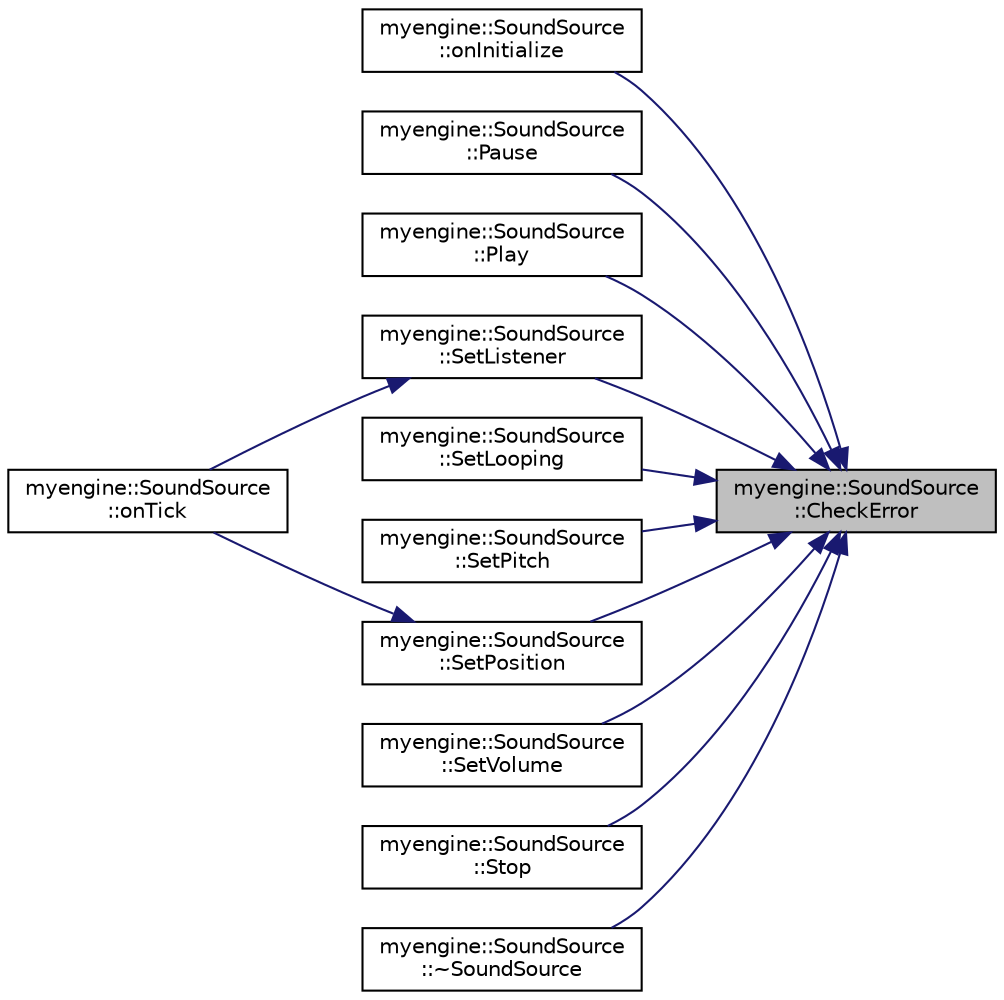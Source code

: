 digraph "myengine::SoundSource::CheckError"
{
 // LATEX_PDF_SIZE
  edge [fontname="Helvetica",fontsize="10",labelfontname="Helvetica",labelfontsize="10"];
  node [fontname="Helvetica",fontsize="10",shape=record];
  rankdir="RL";
  Node1 [label="myengine::SoundSource\l::CheckError",height=0.2,width=0.4,color="black", fillcolor="grey75", style="filled", fontcolor="black",tooltip="Error checking for audio."];
  Node1 -> Node2 [dir="back",color="midnightblue",fontsize="10",style="solid",fontname="Helvetica"];
  Node2 [label="myengine::SoundSource\l::onInitialize",height=0.2,width=0.4,color="black", fillcolor="white", style="filled",URL="$structmyengine_1_1_sound_source.html#ab82a6b009d8564e933901c69dad0ca66",tooltip="Intialises the SoundSource."];
  Node1 -> Node3 [dir="back",color="midnightblue",fontsize="10",style="solid",fontname="Helvetica"];
  Node3 [label="myengine::SoundSource\l::Pause",height=0.2,width=0.4,color="black", fillcolor="white", style="filled",URL="$structmyengine_1_1_sound_source.html#a8c4622bb75522247967ff4014a7ebc78",tooltip="Pauses the playing audio."];
  Node1 -> Node4 [dir="back",color="midnightblue",fontsize="10",style="solid",fontname="Helvetica"];
  Node4 [label="myengine::SoundSource\l::Play",height=0.2,width=0.4,color="black", fillcolor="white", style="filled",URL="$structmyengine_1_1_sound_source.html#acbe8126a628dd8886521f41cb2f32301",tooltip="Plays the loaded audio."];
  Node1 -> Node5 [dir="back",color="midnightblue",fontsize="10",style="solid",fontname="Helvetica"];
  Node5 [label="myengine::SoundSource\l::SetListener",height=0.2,width=0.4,color="black", fillcolor="white", style="filled",URL="$structmyengine_1_1_sound_source.html#a8a3a97d5d44994d88ab8d5912f0f4828",tooltip="Sets the listener."];
  Node5 -> Node6 [dir="back",color="midnightblue",fontsize="10",style="solid",fontname="Helvetica"];
  Node6 [label="myengine::SoundSource\l::onTick",height=0.2,width=0.4,color="black", fillcolor="white", style="filled",URL="$structmyengine_1_1_sound_source.html#a4a85e1de71e6f7f6668033bd1a8938da",tooltip="Updates the sound each frame."];
  Node1 -> Node7 [dir="back",color="midnightblue",fontsize="10",style="solid",fontname="Helvetica"];
  Node7 [label="myengine::SoundSource\l::SetLooping",height=0.2,width=0.4,color="black", fillcolor="white", style="filled",URL="$structmyengine_1_1_sound_source.html#a50064feb1938c27c32ee935d6a651606",tooltip="Sets the looping."];
  Node1 -> Node8 [dir="back",color="midnightblue",fontsize="10",style="solid",fontname="Helvetica"];
  Node8 [label="myengine::SoundSource\l::SetPitch",height=0.2,width=0.4,color="black", fillcolor="white", style="filled",URL="$structmyengine_1_1_sound_source.html#a0ef338077076609b83a1db5100731ec6",tooltip="Sets the pitch."];
  Node1 -> Node9 [dir="back",color="midnightblue",fontsize="10",style="solid",fontname="Helvetica"];
  Node9 [label="myengine::SoundSource\l::SetPosition",height=0.2,width=0.4,color="black", fillcolor="white", style="filled",URL="$structmyengine_1_1_sound_source.html#a97b79c87362c9270d0139d2357c002e8",tooltip="Sets the position."];
  Node9 -> Node6 [dir="back",color="midnightblue",fontsize="10",style="solid",fontname="Helvetica"];
  Node1 -> Node10 [dir="back",color="midnightblue",fontsize="10",style="solid",fontname="Helvetica"];
  Node10 [label="myengine::SoundSource\l::SetVolume",height=0.2,width=0.4,color="black", fillcolor="white", style="filled",URL="$structmyengine_1_1_sound_source.html#ad0b2246dee3d38554e5519e8dfa3c14a",tooltip="Sets the volume."];
  Node1 -> Node11 [dir="back",color="midnightblue",fontsize="10",style="solid",fontname="Helvetica"];
  Node11 [label="myengine::SoundSource\l::Stop",height=0.2,width=0.4,color="black", fillcolor="white", style="filled",URL="$structmyengine_1_1_sound_source.html#aa38c3ef7844915e47d13d094d8f8d0f7",tooltip="Stops the playing audio."];
  Node1 -> Node12 [dir="back",color="midnightblue",fontsize="10",style="solid",fontname="Helvetica"];
  Node12 [label="myengine::SoundSource\l::~SoundSource",height=0.2,width=0.4,color="black", fillcolor="white", style="filled",URL="$structmyengine_1_1_sound_source.html#a3df03eb105f67403b1e423b3a9d555f4",tooltip="Makes sure the sound stops playing once destroyed."];
}
